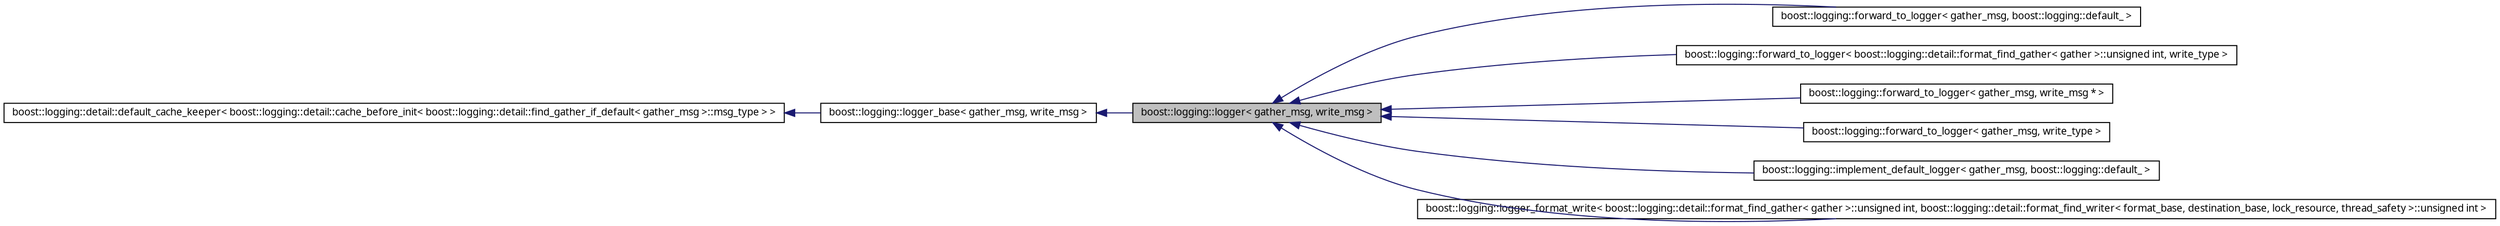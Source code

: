 digraph G
{
  edge [fontname="FreeSans.ttf",fontsize=10,labelfontname="FreeSans.ttf",labelfontsize=10];
  node [fontname="FreeSans.ttf",fontsize=10,shape=record];
  rankdir=LR;
  Node1 [label="boost::logging::logger\< gather_msg, write_msg \>",height=0.2,width=0.4,color="black", fillcolor="grey75", style="filled" fontcolor="black"];
  Node2 -> Node1 [dir=back,color="midnightblue",fontsize=10,style="solid",fontname="FreeSans.ttf"];
  Node2 [label="boost::logging::logger_base\< gather_msg, write_msg \>",height=0.2,width=0.4,color="black", fillcolor="white", style="filled",URL="$structboost_1_1logging_1_1logger__base.html"];
  Node3 -> Node2 [dir=back,color="midnightblue",fontsize=10,style="solid",fontname="FreeSans.ttf"];
  Node3 [label="boost::logging::detail::default_cache_keeper\< boost::logging::detail::cache_before_init\< boost::logging::detail::find_gather_if_default\< gather_msg \>::msg_type \> \>",height=0.2,width=0.4,color="black", fillcolor="white", style="filled",URL="$structboost_1_1logging_1_1detail_1_1default__cache__keeper.html",tooltip="default implementation of keeping cache"];
  Node1 -> Node4 [dir=back,color="midnightblue",fontsize=10,style="solid",fontname="FreeSans.ttf"];
  Node4 [label="boost::logging::forward_to_logger\< gather_msg, boost::logging::default_ \>",height=0.2,width=0.4,color="black", fillcolor="white", style="filled",URL="$structboost_1_1logging_1_1forward__to__logger.html",tooltip="Forwards everything to a different logger."];
  Node1 -> Node5 [dir=back,color="midnightblue",fontsize=10,style="solid",fontname="FreeSans.ttf"];
  Node5 [label="boost::logging::forward_to_logger\< boost::logging::detail::format_find_gather\< gather \>::unsigned int, write_type \>",height=0.2,width=0.4,color="black", fillcolor="white", style="filled",URL="$structboost_1_1logging_1_1forward__to__logger.html"];
  Node1 -> Node6 [dir=back,color="midnightblue",fontsize=10,style="solid",fontname="FreeSans.ttf"];
  Node6 [label="boost::logging::forward_to_logger\< gather_msg, write_msg * \>",height=0.2,width=0.4,color="black", fillcolor="white", style="filled",URL="$structboost_1_1logging_1_1forward__to__logger.html"];
  Node1 -> Node7 [dir=back,color="midnightblue",fontsize=10,style="solid",fontname="FreeSans.ttf"];
  Node7 [label="boost::logging::forward_to_logger\< gather_msg, write_type \>",height=0.2,width=0.4,color="black", fillcolor="white", style="filled",URL="$structboost_1_1logging_1_1forward__to__logger.html"];
  Node1 -> Node8 [dir=back,color="midnightblue",fontsize=10,style="solid",fontname="FreeSans.ttf"];
  Node8 [label="boost::logging::implement_default_logger\< gather_msg, boost::logging::default_ \>",height=0.2,width=0.4,color="black", fillcolor="white", style="filled",URL="$structboost_1_1logging_1_1implement__default__logger.html"];
  Node1 -> Node9 [dir=back,color="midnightblue",fontsize=10,style="solid",fontname="FreeSans.ttf"];
  Node9 [label="boost::logging::logger_format_write\< boost::logging::detail::format_find_gather\< gather \>::unsigned int, boost::logging::detail::format_find_writer\< format_base, destination_base, lock_resource, thread_safety \>::unsigned int \>",height=0.2,width=0.4,color="black", fillcolor="white", style="filled",URL="$structboost_1_1logging_1_1logger__format__write.html",tooltip="Makes it easier to use a logger with format_write class."];
}

